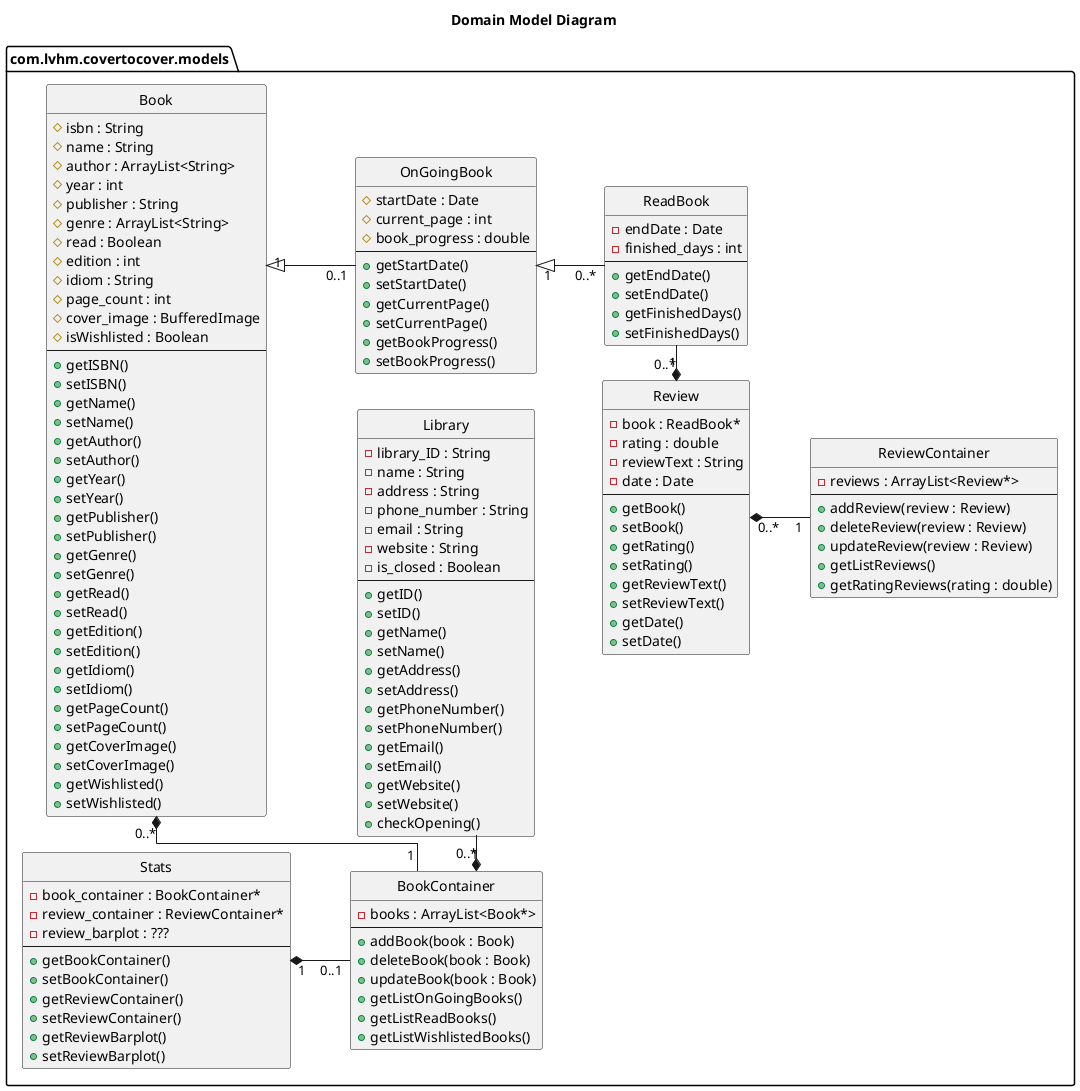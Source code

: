 @startuml
'https://plantuml.com/class-diagram

hide circle
left to right direction
skinparam linetype ortho
title Domain Model Diagram

package "com.lvhm.covertocover.models" as models_package {
    class Book {
        # isbn : String
        # name : String
        # author : ArrayList<String>
        # year : int
        # publisher : String
        # genre : ArrayList<String>
        # read : Boolean
        # edition : int
        # idiom : String
        # page_count : int
        # cover_image : BufferedImage
        # isWishlisted : Boolean
        ---
        + getISBN()
        + setISBN()
        + getName()
        + setName()
        + getAuthor()
        + setAuthor()
        + getYear()
        + setYear()
        + getPublisher()
        + setPublisher()
        + getGenre()
        + setGenre()
        + getRead()
        + setRead()
        + getEdition()
        + setEdition()
        + getIdiom()
        + setIdiom()
        + getPageCount()
        + setPageCount()
        + getCoverImage()
        + setCoverImage()
        + getWishlisted()
        + setWishlisted()
    }
    class OnGoingBook {
        # startDate : Date
        # current_page : int
        # book_progress : double
        ---
        + getStartDate()
        + setStartDate()
        + getCurrentPage()
        + setCurrentPage()
        + getBookProgress()
        + setBookProgress()
    }
    class ReadBook {
        - endDate : Date
        - finished_days : int
        ---
        + getEndDate()
        + setEndDate()
        + getFinishedDays()
        + setFinishedDays()
    }
    class Review {
        - book : ReadBook*
        - rating : double
        - reviewText : String
        - date : Date
        ---
        + getBook()
        + setBook()
        + getRating()
        + setRating()
        + getReviewText()
        + setReviewText()
        + getDate()
        + setDate()
    }
    class Stats {
        - book_container : BookContainer*
        - review_container : ReviewContainer*
        - review_barplot : ???
        ---
        + getBookContainer()
        + setBookContainer()
        + getReviewContainer()
        + setReviewContainer()
        + getReviewBarplot()
        + setReviewBarplot()
    }
    class Library {
        - library_ID : String
        - name : String
        - address : String
        - phone_number : String
        - email : String
        - website : String
        - is_closed : Boolean
        ---
        + getID()
        + setID()
        + getName()
        + setName()
        + getAddress()
        + setAddress()
        + getPhoneNumber()
        + setPhoneNumber()
        + getEmail()
        + setEmail()
        + getWebsite()
        + setWebsite()
        + checkOpening()
    }
    class BookContainer {
        - books : ArrayList<Book*>
        ---
        + addBook(book : Book)
        + deleteBook(book : Book)
        + updateBook(book : Book)
        + getListOnGoingBooks()
        + getListReadBooks()
        + getListWishlistedBooks()
    }
    class ReviewContainer {
        - reviews : ArrayList<Review*>
        ---
        + addReview(review : Review)
        + deleteReview(review : Review)
        + updateReview(review : Review)
        + getListReviews()
        + getRatingReviews(rating : double)
    }
}

Book "1" <|-- "0..1" OnGoingBook
OnGoingBook "1" <|-- "0..*" ReadBook
Review "0..*" *- "1" ReadBook
Review "0..*" *-- "1" ReviewContainer
Book "0..*" *-- "1" BookContainer
Stats "1" *-- "0..1" BookContainer
BookContainer "1" *- "0..*" Library

@enduml